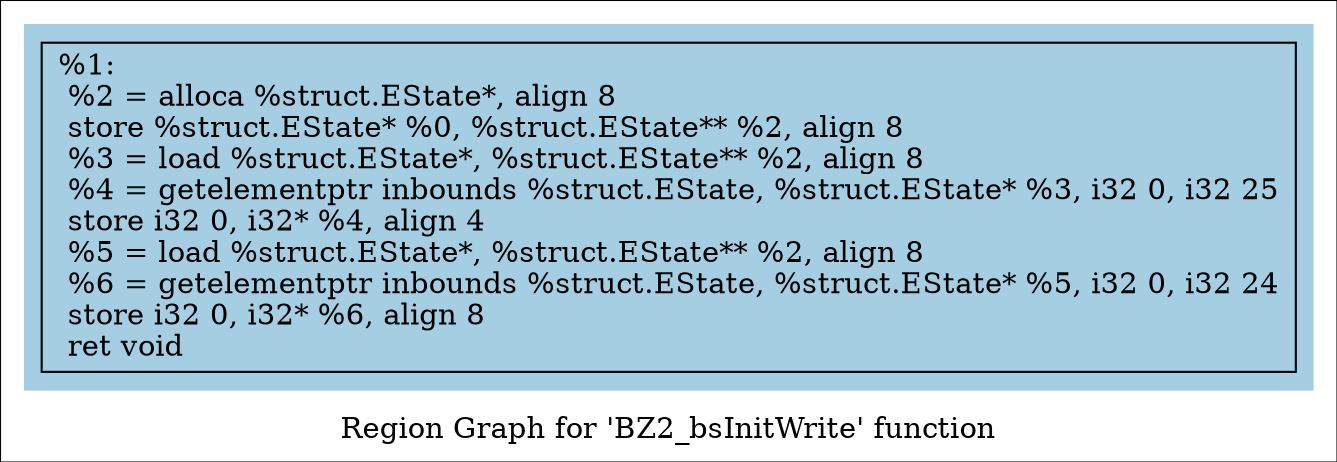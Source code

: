 digraph "Region Graph for 'BZ2_bsInitWrite' function" {
	label="Region Graph for 'BZ2_bsInitWrite' function";

	Node0x2b2dba0 [shape=record,label="{%1:\l  %2 = alloca %struct.EState*, align 8\l  store %struct.EState* %0, %struct.EState** %2, align 8\l  %3 = load %struct.EState*, %struct.EState** %2, align 8\l  %4 = getelementptr inbounds %struct.EState, %struct.EState* %3, i32 0, i32 25\l  store i32 0, i32* %4, align 4\l  %5 = load %struct.EState*, %struct.EState** %2, align 8\l  %6 = getelementptr inbounds %struct.EState, %struct.EState* %5, i32 0, i32 24\l  store i32 0, i32* %6, align 8\l  ret void\l}"];
	colorscheme = "paired12"
        subgraph cluster_0x2b52880 {
          label = "";
          style = filled;
          color = 1
          Node0x2b2dba0;
        }
}
